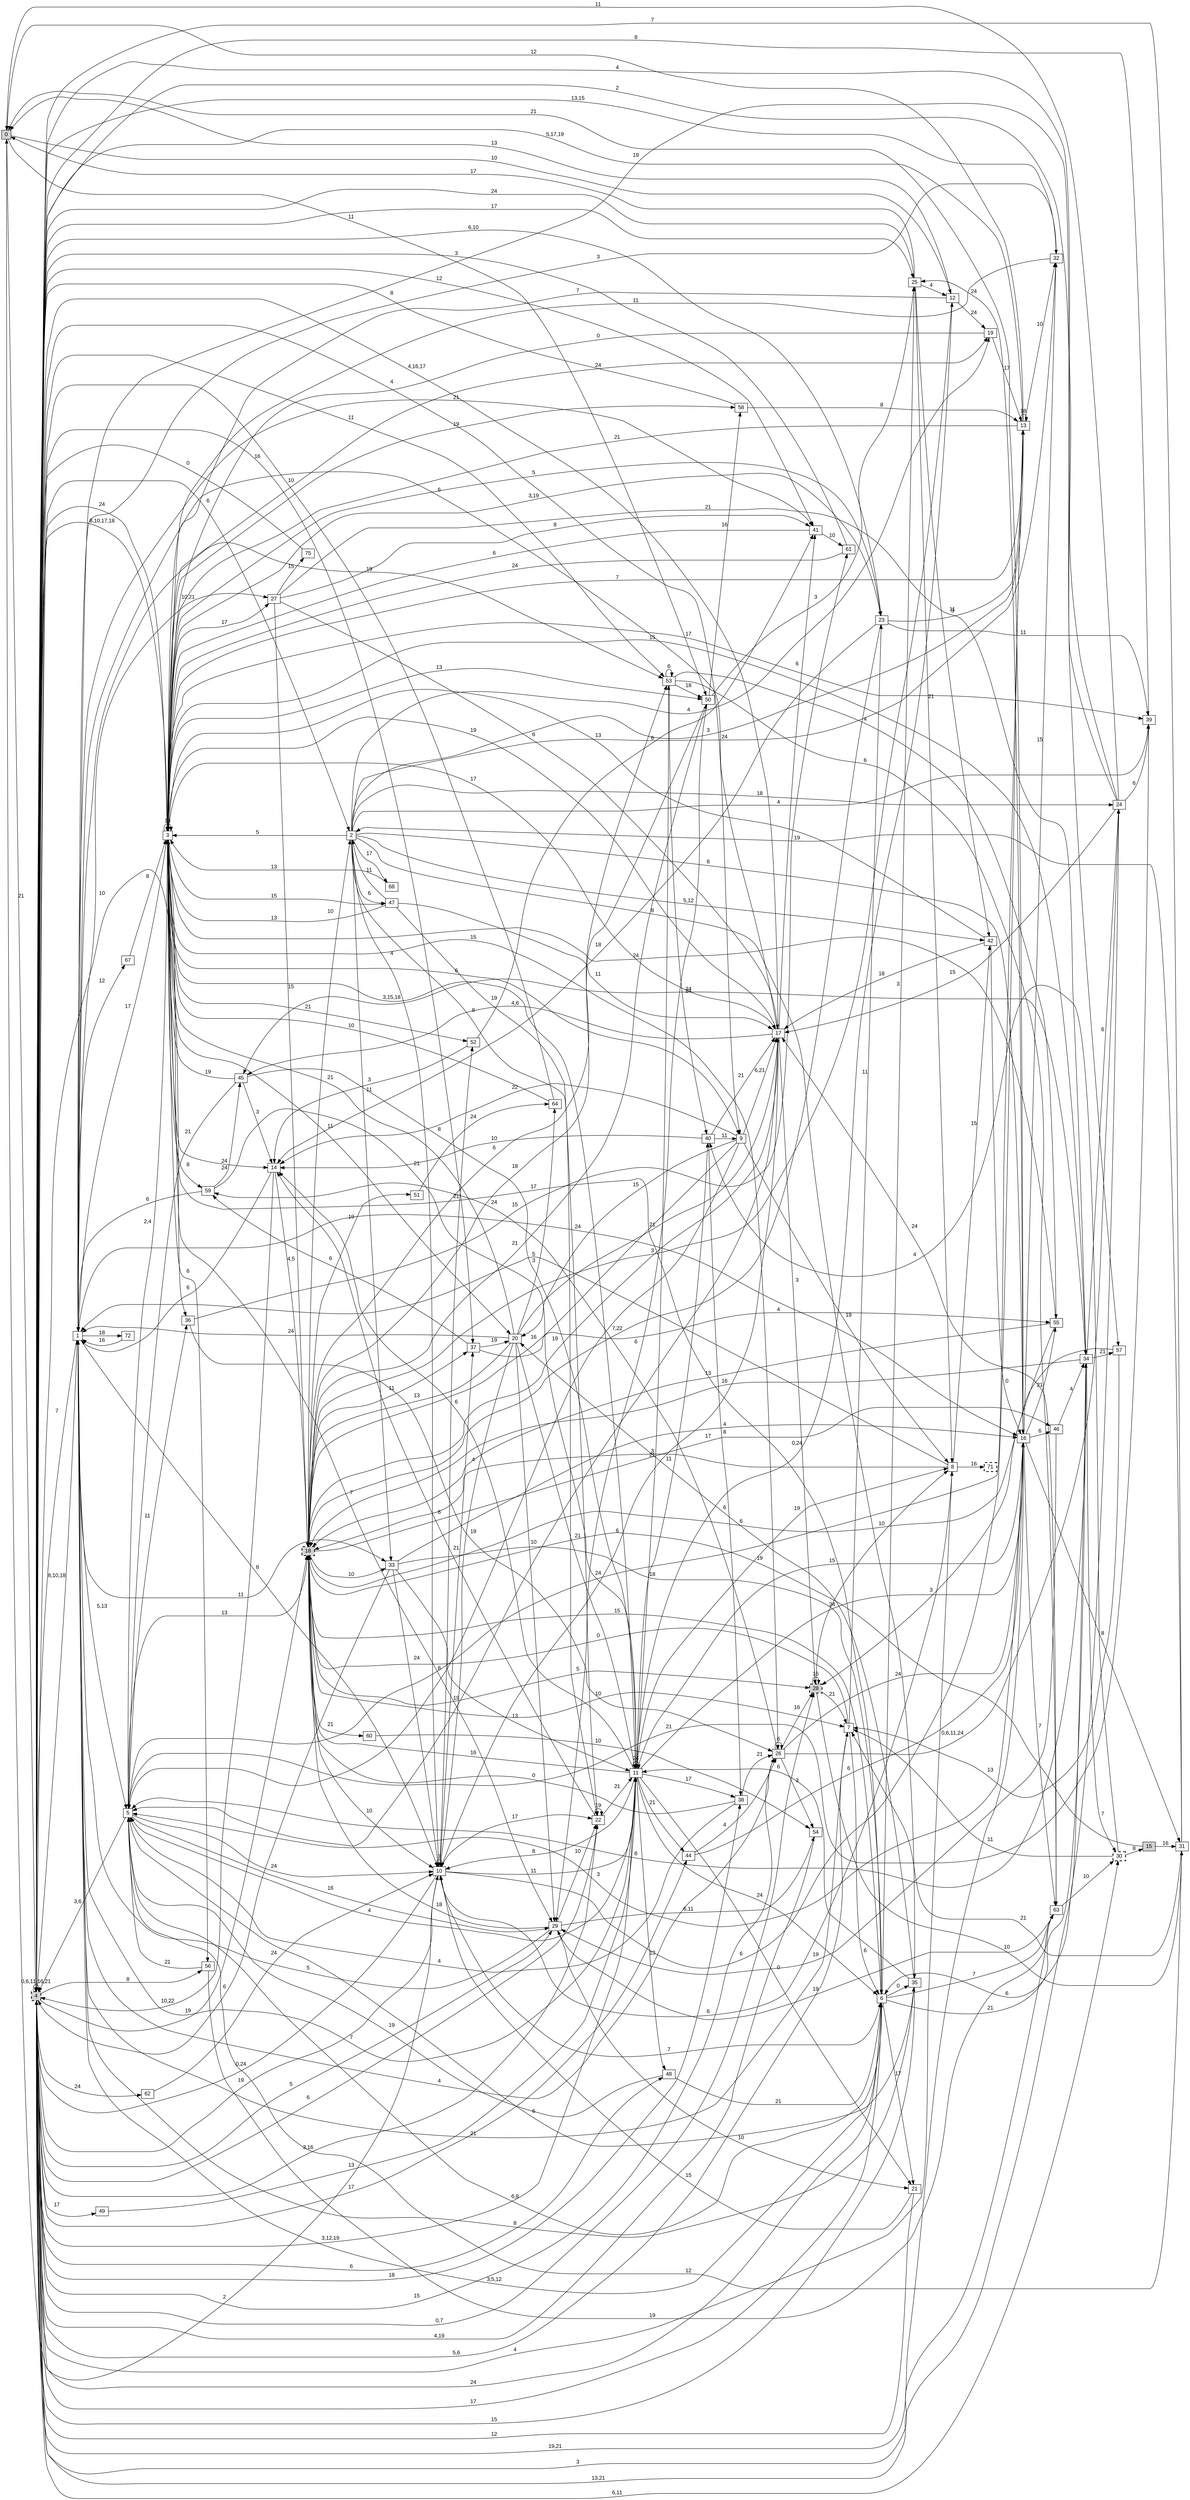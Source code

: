 digraph "NDFA" {
  rankdir=LR
  node [shape=box width=0.1 height=0.1 fontname=Arial]
  edge [fontname=Arial]
/* Estados */
 s0 [label="0" style="filled"] /* I:1 F:0 D:0 */
 s1 [label="1" ] /* I:0 F:0 D:0 */
 s2 [label="2" ] /* I:0 F:0 D:0 */
 s3 [label="3" ] /* I:0 F:0 D:0 */
 s4 [label="4" style="filled,bold,dashed"] /* I:1 F:1 D:0 */
 s5 [label="5" ] /* I:0 F:0 D:0 */
 s6 [label="6" ] /* I:0 F:0 D:0 */
 s7 [label="7" ] /* I:0 F:0 D:0 */
 s8 [label="8" ] /* I:0 F:0 D:0 */
 s9 [label="9" ] /* I:0 F:0 D:0 */
 s10 [label="10" ] /* I:0 F:0 D:0 */
 s11 [label="11" ] /* I:0 F:0 D:0 */
 s12 [label="12" ] /* I:0 F:0 D:0 */
 s13 [label="13" ] /* I:0 F:0 D:0 */
 s14 [label="14" ] /* I:0 F:0 D:0 */
 s15 [label="15" style="filled"] /* I:1 F:0 D:0 */
 s16 [label="16" ] /* I:0 F:0 D:0 */
 s17 [label="17" ] /* I:0 F:0 D:0 */
 s18 [label="18" style="filled,bold,dashed"] /* I:1 F:1 D:0 */
 s19 [label="19" ] /* I:0 F:0 D:0 */
 s20 [label="20" ] /* I:0 F:0 D:0 */
 s21 [label="21" ] /* I:0 F:0 D:0 */
 s22 [label="22" ] /* I:0 F:0 D:0 */
 s23 [label="23" ] /* I:0 F:0 D:0 */
 s24 [label="24" ] /* I:0 F:0 D:0 */
 s25 [label="25" ] /* I:0 F:0 D:0 */
 s26 [label="26" ] /* I:0 F:0 D:0 */
 s27 [label="27" ] /* I:0 F:0 D:0 */
 s28 [label="28" style="filled,bold,dashed"] /* I:1 F:1 D:0 */
 s29 [label="29" ] /* I:0 F:0 D:0 */
 s30 [label="30" style="bold,dashed"] /* I:0 F:1 D:0 */
 s31 [label="31" ] /* I:0 F:0 D:0 */
 s32 [label="32" ] /* I:0 F:0 D:0 */
 s33 [label="33" ] /* I:0 F:0 D:0 */
 s34 [label="34" ] /* I:0 F:0 D:0 */
 s35 [label="35" ] /* I:0 F:0 D:0 */
 s36 [label="36" ] /* I:0 F:0 D:0 */
 s37 [label="37" ] /* I:0 F:0 D:0 */
 s38 [label="38" ] /* I:0 F:0 D:0 */
 s39 [label="39" ] /* I:0 F:0 D:0 */
 s40 [label="40" ] /* I:0 F:0 D:0 */
 s41 [label="41" ] /* I:0 F:0 D:0 */
 s42 [label="42" ] /* I:0 F:0 D:0 */
 s44 [label="44" ] /* I:0 F:0 D:0 */
 s45 [label="45" ] /* I:0 F:0 D:0 */
 s46 [label="46" ] /* I:0 F:0 D:0 */
 s47 [label="47" ] /* I:0 F:0 D:0 */
 s48 [label="48" ] /* I:0 F:0 D:0 */
 s49 [label="49" ] /* I:0 F:0 D:0 */
 s50 [label="50" ] /* I:0 F:0 D:0 */
 s51 [label="51" ] /* I:0 F:0 D:0 */
 s52 [label="52" ] /* I:0 F:0 D:0 */
 s53 [label="53" ] /* I:0 F:0 D:0 */
 s54 [label="54" ] /* I:0 F:0 D:0 */
 s55 [label="55" ] /* I:0 F:0 D:0 */
 s56 [label="56" ] /* I:0 F:0 D:0 */
 s57 [label="57" ] /* I:0 F:0 D:0 */
 s58 [label="58" ] /* I:0 F:0 D:0 */
 s59 [label="59" ] /* I:0 F:0 D:0 */
 s60 [label="60" ] /* I:0 F:0 D:0 */
 s61 [label="61" ] /* I:0 F:0 D:0 */
 s62 [label="62" ] /* I:0 F:0 D:0 */
 s63 [label="63" ] /* I:0 F:0 D:0 */
 s64 [label="64" ] /* I:0 F:0 D:0 */
 s67 [label="67" ] /* I:0 F:0 D:0 */
 s68 [label="68" ] /* I:0 F:0 D:0 */
 s71 [label="71" style="bold,dashed"] /* I:0 F:1 D:0 */
 s72 [label="72" ] /* I:0 F:0 D:0 */
 s75 [label="75" ] /* I:0 F:0 D:0 */
/* Transiciones */
  s0 -> s4 [label="21"]
  s0 -> s12 [label="10"]
  s0 -> s50 [label="11"]
  s1 -> s4 [label="7"]
  s1 -> s5 [label="5,13"]
  s1 -> s6 [label="3,5,12"]
  s1 -> s7 [label="21"]
  s1 -> s10 [label="8"]
  s1 -> s11 [label="7"]
  s1 -> s16 [label="24"]
  s1 -> s26 [label="4"]
  s1 -> s27 [label="10,21"]
  s1 -> s32 [label="3"]
  s1 -> s33 [label="11"]
  s1 -> s35 [label="8"]
  s1 -> s41 [label="21"]
  s1 -> s53 [label="19"]
  s1 -> s67 [label="12"]
  s1 -> s72 [label="18"]
  s2 -> s3 [label="5"]
  s2 -> s10 [label="4"]
  s2 -> s13 [label="3"]
  s2 -> s16 [label="8"]
  s2 -> s19 [label="4"]
  s2 -> s22 [label="8"]
  s2 -> s24 [label="18"]
  s2 -> s32 [label="24"]
  s2 -> s33 [label="11"]
  s2 -> s35 [label="8"]
  s2 -> s39 [label="4"]
  s2 -> s42 [label="5,12"]
  s2 -> s47 [label="6"]
  s2 -> s68 [label="17"]
  s3 -> s1 [label="17"]
  s3 -> s3 [label="19"]
  s3 -> s4 [label="8,10,17,18"]
  s3 -> s6 [label="17"]
  s3 -> s9 [label="6"]
  s3 -> s13 [label="7"]
  s3 -> s14 [label="24"]
  s3 -> s17 [label="17"]
  s3 -> s19 [label="24"]
  s3 -> s20 [label="11"]
  s3 -> s23 [label="3,19"]
  s3 -> s26 [label="15"]
  s3 -> s27 [label="17"]
  s3 -> s29 [label="7"]
  s3 -> s34 [label="15"]
  s3 -> s39 [label="17"]
  s3 -> s47 [label="15"]
  s3 -> s50 [label="13"]
  s3 -> s52 [label="21"]
  s3 -> s56 [label="6"]
  s3 -> s58 [label="19"]
  s3 -> s59 [label="8"]
  s4 -> s1 [label="8,10,18"]
  s4 -> s2 [label="6"]
  s4 -> s3 [label="24"]
  s4 -> s4 [label="0,6,11,16,21"]
  s4 -> s6 [label="17"]
  s4 -> s8 [label="4"]
  s4 -> s9 [label="4"]
  s4 -> s10 [label="19"]
  s4 -> s11 [label="3,12,19"]
  s4 -> s16 [label="19,21"]
  s4 -> s18 [label="19"]
  s4 -> s22 [label="6"]
  s4 -> s23 [label="6,10"]
  s4 -> s25 [label="17"]
  s4 -> s26 [label="15"]
  s4 -> s28 [label="0,7"]
  s4 -> s29 [label="5"]
  s4 -> s30 [label="6,11"]
  s4 -> s34 [label="13,21"]
  s4 -> s36 [label="10"]
  s4 -> s37 [label="16"]
  s4 -> s38 [label="18"]
  s4 -> s41 [label="12"]
  s4 -> s44 [label="17"]
  s4 -> s48 [label="6"]
  s4 -> s49 [label="17"]
  s4 -> s53 [label="11"]
  s4 -> s56 [label="8"]
  s4 -> s57 [label="2"]
  s4 -> s62 [label="24"]
  s5 -> s3 [label="2,4"]
  s5 -> s4 [label="3,6"]
  s5 -> s10 [label="24"]
  s5 -> s13 [label="24"]
  s5 -> s18 [label="13"]
  s5 -> s29 [label="16"]
  s5 -> s35 [label="6"]
  s5 -> s36 [label="11"]
  s6 -> s4 [label="24"]
  s6 -> s5 [label="6,8"]
  s6 -> s18 [label="15"]
  s6 -> s21 [label="17"]
  s6 -> s25 [label="3"]
  s6 -> s34 [label="21"]
  s6 -> s35 [label="0"]
  s6 -> s63 [label="7"]
  s7 -> s4 [label="5,6"]
  s7 -> s6 [label="6"]
  s7 -> s18 [label="0"]
  s7 -> s23 [label="11"]
  s8 -> s1 [label="5"]
  s8 -> s10 [label="6"]
  s8 -> s18 [label="3"]
  s8 -> s42 [label="15"]
  s8 -> s71 [label="16"]
  s9 -> s5 [label="8"]
  s9 -> s8 [label="19"]
  s9 -> s14 [label="22"]
  s9 -> s17 [label="6,21"]
  s9 -> s18 [label="16"]
  s9 -> s20 [label="15"]
  s10 -> s0 [label="2"]
  s10 -> s4 [label="0,24"]
  s10 -> s6 [label="7"]
  s10 -> s10 [label="3"]
  s10 -> s11 [label="11"]
  s10 -> s13 [label="6"]
  s10 -> s22 [label="17"]
  s10 -> s37 [label="21"]
  s10 -> s52 [label="21"]
  s11 -> s3 [label="3,15,18"]
  s11 -> s5 [label="4"]
  s11 -> s6 [label="24"]
  s11 -> s8 [label="19"]
  s11 -> s10 [label="8"]
  s11 -> s11 [label="24"]
  s11 -> s12 [label="0,24"]
  s11 -> s14 [label="6"]
  s11 -> s16 [label="24"]
  s11 -> s18 [label="16"]
  s11 -> s21 [label="0"]
  s11 -> s38 [label="17"]
  s11 -> s40 [label="11"]
  s11 -> s44 [label="21"]
  s11 -> s48 [label="13"]
  s11 -> s53 [label="21"]
  s12 -> s0 [label="13"]
  s12 -> s3 [label="7"]
  s12 -> s18 [label="3"]
  s12 -> s19 [label="24"]
  s13 -> s0 [label="12"]
  s13 -> s3 [label="21"]
  s13 -> s4 [label="5,17,19"]
  s13 -> s13 [label="18"]
  s13 -> s32 [label="10"]
  s14 -> s1 [label="6"]
  s14 -> s4 [label="10,22"]
  s14 -> s18 [label="4,5"]
  s15 -> s18 [label="19"]
  s15 -> s31 [label="16"]
  s16 -> s0 [label="21"]
  s16 -> s5 [label="3"]
  s16 -> s11 [label="15"]
  s16 -> s25 [label="24"]
  s16 -> s31 [label="8"]
  s16 -> s32 [label="15"]
  s16 -> s46 [label="6"]
  s16 -> s55 [label="21"]
  s16 -> s63 [label="7"]
  s17 -> s1 [label="6"]
  s17 -> s3 [label="19"]
  s17 -> s4 [label="4,16,17"]
  s17 -> s5 [label="19"]
  s17 -> s10 [label="6"]
  s17 -> s18 [label="19"]
  s17 -> s28 [label="3"]
  s17 -> s41 [label="6"]
  s17 -> s45 [label="4,6"]
  s18 -> s2 [label="10"]
  s18 -> s7 [label="10"]
  s18 -> s10 [label="10"]
  s18 -> s28 [label="5"]
  s18 -> s33 [label="10"]
  s18 -> s37 [label="11"]
  s18 -> s46 [label="17"]
  s18 -> s50 [label="21"]
  s18 -> s51 [label="19"]
  s18 -> s53 [label="6"]
  s18 -> s60 [label="21"]
  s19 -> s3 [label="0"]
  s19 -> s13 [label="17"]
  s20 -> s1 [label="24"]
  s20 -> s3 [label="21"]
  s20 -> s10 [label="4"]
  s20 -> s11 [label="21"]
  s20 -> s17 [label="21"]
  s20 -> s18 [label="13"]
  s20 -> s29 [label="10"]
  s20 -> s64 [label="3"]
  s21 -> s4 [label="12"]
  s21 -> s10 [label="15"]
  s22 -> s4 [label="3,16"]
  s22 -> s11 [label="21"]
  s22 -> s14 [label="6"]
  s22 -> s22 [label="19"]
  s23 -> s3 [label="5"]
  s23 -> s13 [label="3"]
  s23 -> s14 [label="18"]
  s23 -> s18 [label="7,22"]
  s23 -> s39 [label="11"]
  s24 -> s0 [label="11"]
  s24 -> s1 [label="19"]
  s24 -> s4 [label="4"]
  s24 -> s6 [label="6"]
  s24 -> s17 [label="15"]
  s24 -> s39 [label="6"]
  s25 -> s0 [label="17"]
  s25 -> s4 [label="24"]
  s25 -> s8 [label="21"]
  s25 -> s12 [label="4"]
  s25 -> s42 [label="11"]
  s26 -> s16 [label="24"]
  s26 -> s24 [label="0,6,11,24"]
  s26 -> s26 [label="6"]
  s26 -> s28 [label="16"]
  s26 -> s54 [label="3"]
  s26 -> s59 [label="24"]
  s27 -> s17 [label="6"]
  s27 -> s18 [label="15"]
  s27 -> s34 [label="21"]
  s27 -> s41 [label="8"]
  s27 -> s75 [label="15"]
  s28 -> s7 [label="21"]
  s28 -> s8 [label="10"]
  s28 -> s28 [label="16"]
  s28 -> s31 [label="10"]
  s29 -> s1 [label="5"]
  s29 -> s18 [label="18"]
  s29 -> s21 [label="10"]
  s29 -> s22 [label="10"]
  s29 -> s54 [label="6,11"]
  s30 -> s7 [label="11"]
  s30 -> s15 [label="8"]
  s30 -> s40 [label="4"]
  s31 -> s2 [label="19"]
  s31 -> s4 [label="7"]
  s31 -> s5 [label="12"]
  s31 -> s7 [label="21"]
  s32 -> s3 [label="11"]
  s32 -> s4 [label="13,15"]
  s33 -> s4 [label="6"]
  s33 -> s6 [label="18"]
  s33 -> s10 [label="24"]
  s33 -> s11 [label="13"]
  s33 -> s16 [label="4"]
  s34 -> s5 [label="6"]
  s34 -> s18 [label="16"]
  s34 -> s24 [label="6"]
  s34 -> s30 [label="7"]
  s34 -> s45 [label="24"]
  s34 -> s57 [label="21"]
  s35 -> s4 [label="15"]
  s35 -> s11 [label="6"]
  s35 -> s20 [label="6"]
  s36 -> s26 [label="19"]
  s36 -> s61 [label="15"]
  s37 -> s20 [label="19"]
  s37 -> s55 [label="4"]
  s37 -> s59 [label="6"]
  s38 -> s5 [label="4"]
  s38 -> s18 [label="0"]
  s38 -> s26 [label="21"]
  s39 -> s4 [label="8"]
  s39 -> s5 [label="21"]
  s40 -> s9 [label="11"]
  s40 -> s14 [label="10"]
  s40 -> s17 [label="21"]
  s40 -> s38 [label="8"]
  s41 -> s3 [label="6"]
  s41 -> s61 [label="10"]
  s42 -> s3 [label="13"]
  s42 -> s16 [label="0"]
  s42 -> s17 [label="18"]
  s44 -> s16 [label="6"]
  s44 -> s26 [label="4"]
  s45 -> s3 [label="19"]
  s45 -> s5 [label="21"]
  s45 -> s11 [label="8"]
  s45 -> s14 [label="3"]
  s46 -> s29 [label="19"]
  s46 -> s34 [label="4"]
  s47 -> s2 [label="11"]
  s47 -> s3 [label="13"]
  s47 -> s17 [label="11"]
  s47 -> s22 [label="19"]
  s48 -> s5 [label="19"]
  s48 -> s6 [label="21"]
  s49 -> s11 [label="13"]
  s50 -> s18 [label="18"]
  s50 -> s25 [label="3"]
  s50 -> s29 [label="6"]
  s50 -> s58 [label="16"]
  s51 -> s64 [label="24"]
  s52 -> s14 [label="3"]
  s52 -> s41 [label="6"]
  s53 -> s40 [label="24"]
  s53 -> s50 [label="18"]
  s53 -> s53 [label="6"]
  s53 -> s55 [label="4"]
  s53 -> s63 [label="6"]
  s54 -> s4 [label="4,19"]
  s55 -> s3 [label="24"]
  s55 -> s18 [label="13"]
  s55 -> s28 [label="3"]
  s56 -> s5 [label="21"]
  s56 -> s63 [label="19"]
  s57 -> s7 [label="13"]
  s57 -> s18 [label="6"]
  s58 -> s4 [label="8"]
  s58 -> s13 [label="8"]
  s59 -> s1 [label="6"]
  s59 -> s11 [label="21"]
  s59 -> s45 [label="24"]
  s60 -> s54 [label="10"]
  s61 -> s3 [label="24"]
  s61 -> s4 [label="3"]
  s62 -> s10 [label="24"]
  s63 -> s4 [label="3"]
  s63 -> s17 [label="24"]
  s63 -> s29 [label="19"]
  s63 -> s30 [label="10"]
  s64 -> s3 [label="10"]
  s64 -> s4 [label="10"]
  s67 -> s3 [label="8"]
  s68 -> s3 [label="13"]
  s72 -> s1 [label="16"]
  s75 -> s4 [label="0"]
}
